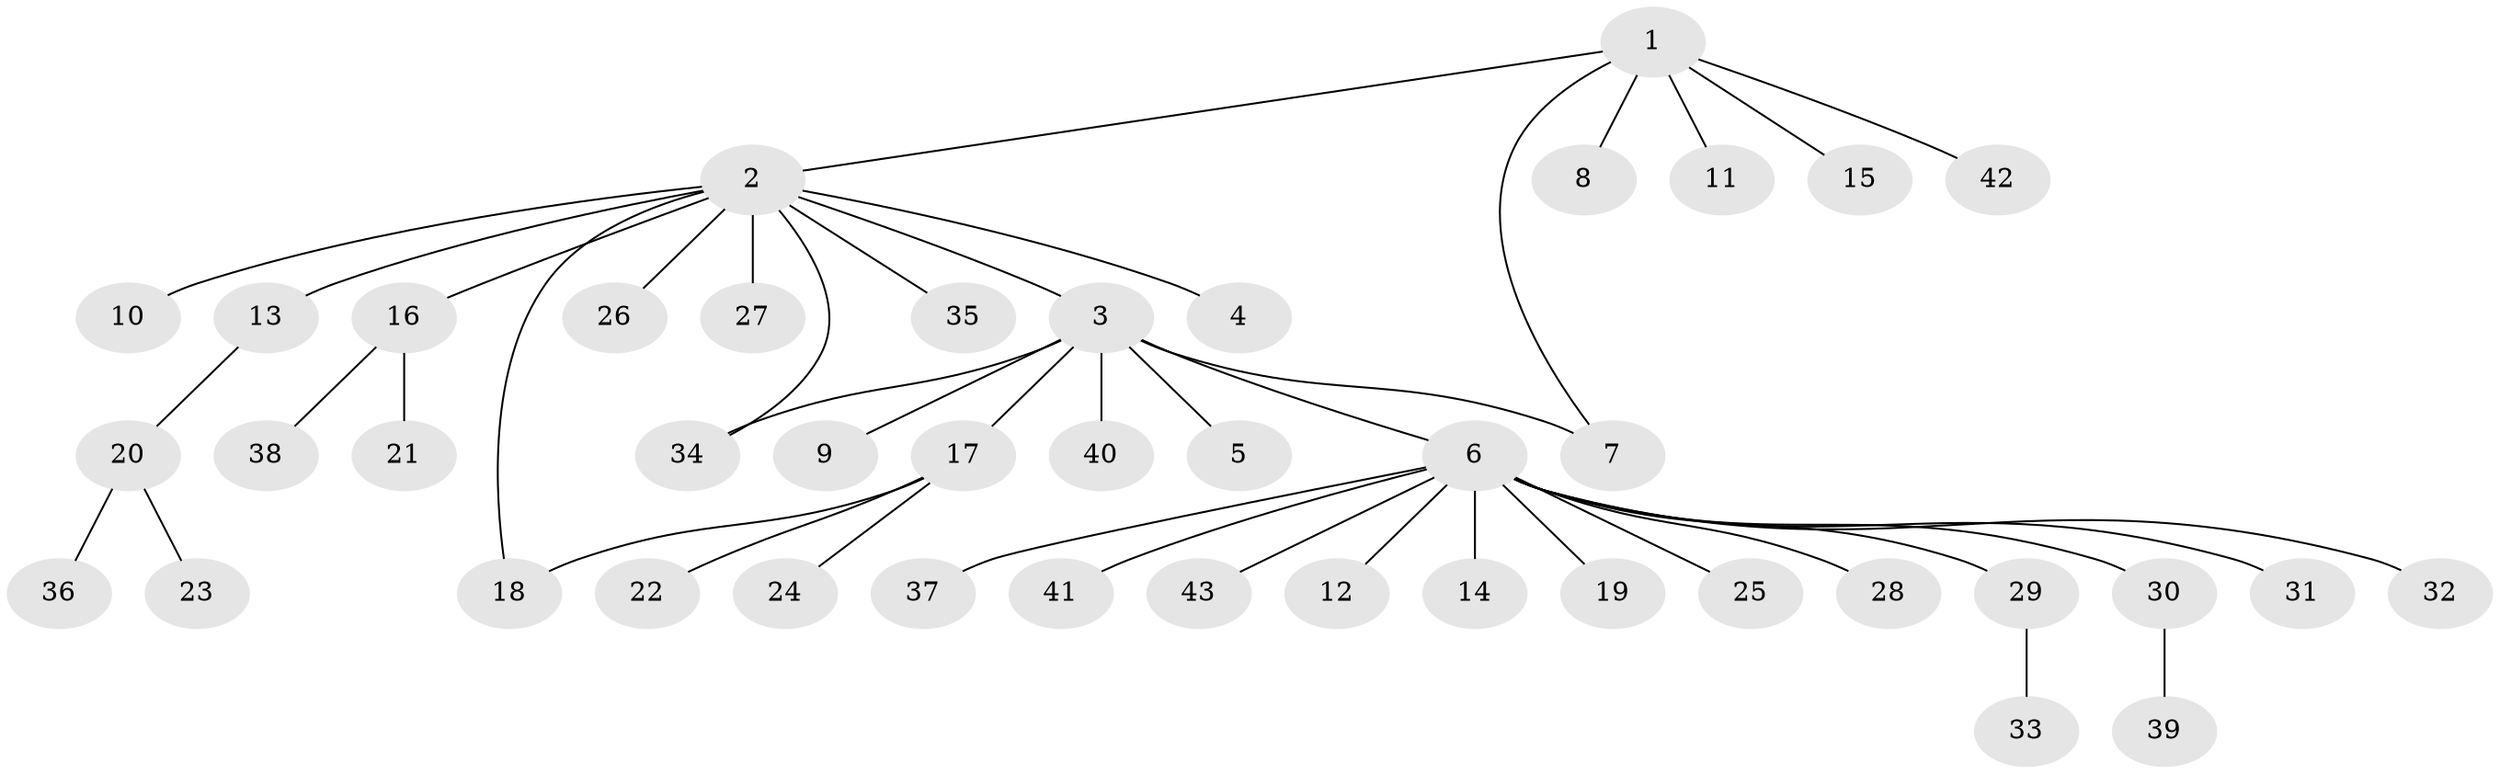 // original degree distribution, {7: 0.016666666666666666, 12: 0.016666666666666666, 9: 0.016666666666666666, 1: 0.6166666666666667, 14: 0.016666666666666666, 3: 0.03333333333333333, 2: 0.25, 4: 0.016666666666666666, 5: 0.016666666666666666}
// Generated by graph-tools (version 1.1) at 2025/50/03/04/25 22:50:28]
// undirected, 43 vertices, 45 edges
graph export_dot {
  node [color=gray90,style=filled];
  1;
  2;
  3;
  4;
  5;
  6;
  7;
  8;
  9;
  10;
  11;
  12;
  13;
  14;
  15;
  16;
  17;
  18;
  19;
  20;
  21;
  22;
  23;
  24;
  25;
  26;
  27;
  28;
  29;
  30;
  31;
  32;
  33;
  34;
  35;
  36;
  37;
  38;
  39;
  40;
  41;
  42;
  43;
  1 -- 2 [weight=1.0];
  1 -- 7 [weight=1.0];
  1 -- 8 [weight=1.0];
  1 -- 11 [weight=1.0];
  1 -- 15 [weight=1.0];
  1 -- 42 [weight=1.0];
  2 -- 3 [weight=1.0];
  2 -- 4 [weight=1.0];
  2 -- 10 [weight=1.0];
  2 -- 13 [weight=1.0];
  2 -- 16 [weight=1.0];
  2 -- 18 [weight=1.0];
  2 -- 26 [weight=1.0];
  2 -- 27 [weight=1.0];
  2 -- 34 [weight=1.0];
  2 -- 35 [weight=1.0];
  3 -- 5 [weight=1.0];
  3 -- 6 [weight=1.0];
  3 -- 7 [weight=1.0];
  3 -- 9 [weight=1.0];
  3 -- 17 [weight=1.0];
  3 -- 34 [weight=1.0];
  3 -- 40 [weight=1.0];
  6 -- 12 [weight=1.0];
  6 -- 14 [weight=1.0];
  6 -- 19 [weight=1.0];
  6 -- 25 [weight=1.0];
  6 -- 28 [weight=1.0];
  6 -- 29 [weight=1.0];
  6 -- 30 [weight=1.0];
  6 -- 31 [weight=1.0];
  6 -- 32 [weight=1.0];
  6 -- 37 [weight=1.0];
  6 -- 41 [weight=1.0];
  6 -- 43 [weight=1.0];
  13 -- 20 [weight=1.0];
  16 -- 21 [weight=1.0];
  16 -- 38 [weight=1.0];
  17 -- 18 [weight=1.0];
  17 -- 22 [weight=1.0];
  17 -- 24 [weight=1.0];
  20 -- 23 [weight=1.0];
  20 -- 36 [weight=1.0];
  29 -- 33 [weight=1.0];
  30 -- 39 [weight=1.0];
}
